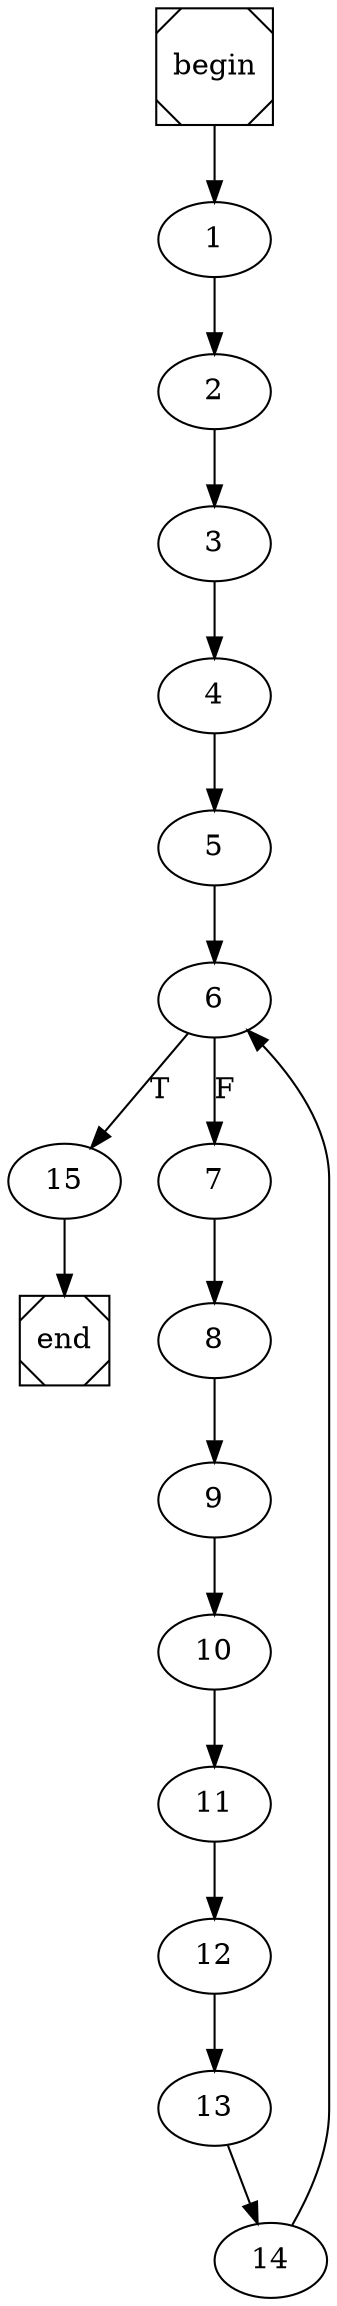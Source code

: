 digraph cfg {
	begin [shape=Msquare];
	end [shape=Msquare];
	begin -> 1;	1 -> 2;	2 -> 3;	3 -> 4;	4 -> 5;	5 -> 6;	6 -> 15[label=T];	6 -> 7[label=F];	7 -> 8;	8 -> 9;	9 -> 10;	10 -> 11;	11 -> 12;	12 -> 13;	13 -> 14;	14 -> 6;	15 -> end;}
